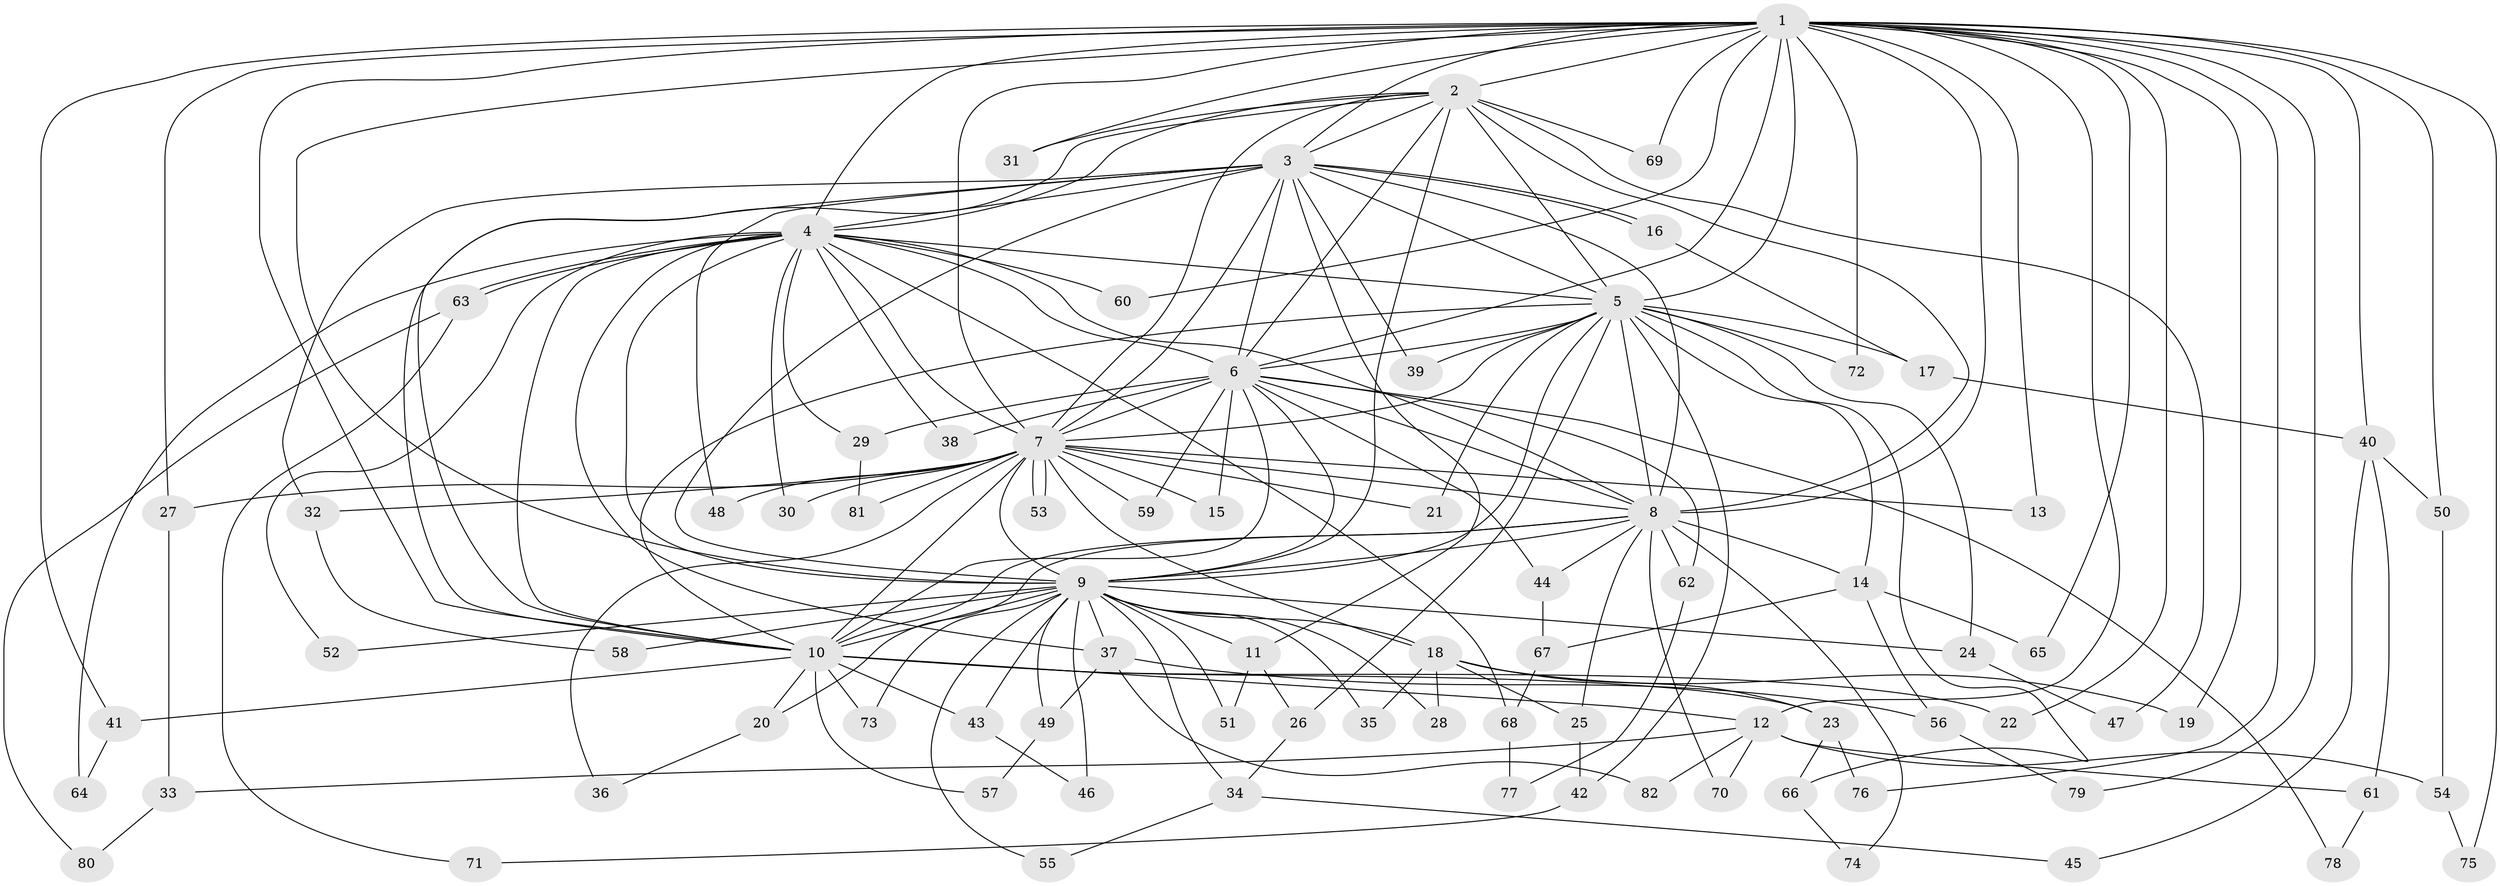 // Generated by graph-tools (version 1.1) at 2025/01/03/09/25 03:01:17]
// undirected, 82 vertices, 189 edges
graph export_dot {
graph [start="1"]
  node [color=gray90,style=filled];
  1;
  2;
  3;
  4;
  5;
  6;
  7;
  8;
  9;
  10;
  11;
  12;
  13;
  14;
  15;
  16;
  17;
  18;
  19;
  20;
  21;
  22;
  23;
  24;
  25;
  26;
  27;
  28;
  29;
  30;
  31;
  32;
  33;
  34;
  35;
  36;
  37;
  38;
  39;
  40;
  41;
  42;
  43;
  44;
  45;
  46;
  47;
  48;
  49;
  50;
  51;
  52;
  53;
  54;
  55;
  56;
  57;
  58;
  59;
  60;
  61;
  62;
  63;
  64;
  65;
  66;
  67;
  68;
  69;
  70;
  71;
  72;
  73;
  74;
  75;
  76;
  77;
  78;
  79;
  80;
  81;
  82;
  1 -- 2;
  1 -- 3;
  1 -- 4;
  1 -- 5;
  1 -- 6;
  1 -- 7;
  1 -- 8;
  1 -- 9;
  1 -- 10;
  1 -- 12;
  1 -- 13;
  1 -- 19;
  1 -- 22;
  1 -- 27;
  1 -- 31;
  1 -- 40;
  1 -- 41;
  1 -- 50;
  1 -- 60;
  1 -- 65;
  1 -- 69;
  1 -- 72;
  1 -- 75;
  1 -- 76;
  1 -- 79;
  2 -- 3;
  2 -- 4;
  2 -- 5;
  2 -- 6;
  2 -- 7;
  2 -- 8;
  2 -- 9;
  2 -- 10;
  2 -- 31;
  2 -- 47;
  2 -- 69;
  3 -- 4;
  3 -- 5;
  3 -- 6;
  3 -- 7;
  3 -- 8;
  3 -- 9;
  3 -- 10;
  3 -- 11;
  3 -- 16;
  3 -- 16;
  3 -- 32;
  3 -- 39;
  3 -- 48;
  4 -- 5;
  4 -- 6;
  4 -- 7;
  4 -- 8;
  4 -- 9;
  4 -- 10;
  4 -- 29;
  4 -- 30;
  4 -- 37;
  4 -- 38;
  4 -- 52;
  4 -- 60;
  4 -- 63;
  4 -- 63;
  4 -- 64;
  4 -- 68;
  5 -- 6;
  5 -- 7;
  5 -- 8;
  5 -- 9;
  5 -- 10;
  5 -- 14;
  5 -- 17;
  5 -- 21;
  5 -- 24;
  5 -- 26;
  5 -- 39;
  5 -- 42;
  5 -- 66;
  5 -- 72;
  6 -- 7;
  6 -- 8;
  6 -- 9;
  6 -- 10;
  6 -- 15;
  6 -- 29;
  6 -- 38;
  6 -- 44;
  6 -- 59;
  6 -- 62;
  6 -- 78;
  7 -- 8;
  7 -- 9;
  7 -- 10;
  7 -- 13;
  7 -- 15;
  7 -- 18;
  7 -- 21;
  7 -- 27;
  7 -- 30;
  7 -- 32;
  7 -- 36;
  7 -- 48;
  7 -- 53;
  7 -- 53;
  7 -- 59;
  7 -- 81;
  8 -- 9;
  8 -- 10;
  8 -- 14;
  8 -- 20;
  8 -- 25;
  8 -- 44;
  8 -- 62;
  8 -- 70;
  8 -- 74;
  9 -- 10;
  9 -- 11;
  9 -- 18;
  9 -- 24;
  9 -- 28;
  9 -- 34;
  9 -- 35;
  9 -- 37;
  9 -- 43;
  9 -- 46;
  9 -- 49;
  9 -- 51;
  9 -- 52;
  9 -- 55;
  9 -- 58;
  9 -- 73;
  10 -- 12;
  10 -- 20;
  10 -- 22;
  10 -- 23;
  10 -- 41;
  10 -- 43;
  10 -- 57;
  10 -- 73;
  11 -- 26;
  11 -- 51;
  12 -- 33;
  12 -- 54;
  12 -- 61;
  12 -- 70;
  12 -- 82;
  14 -- 56;
  14 -- 65;
  14 -- 67;
  16 -- 17;
  17 -- 40;
  18 -- 19;
  18 -- 23;
  18 -- 25;
  18 -- 28;
  18 -- 35;
  20 -- 36;
  23 -- 66;
  23 -- 76;
  24 -- 47;
  25 -- 42;
  26 -- 34;
  27 -- 33;
  29 -- 81;
  32 -- 58;
  33 -- 80;
  34 -- 45;
  34 -- 55;
  37 -- 49;
  37 -- 56;
  37 -- 82;
  40 -- 45;
  40 -- 50;
  40 -- 61;
  41 -- 64;
  42 -- 71;
  43 -- 46;
  44 -- 67;
  49 -- 57;
  50 -- 54;
  54 -- 75;
  56 -- 79;
  61 -- 78;
  62 -- 77;
  63 -- 71;
  63 -- 80;
  66 -- 74;
  67 -- 68;
  68 -- 77;
}
